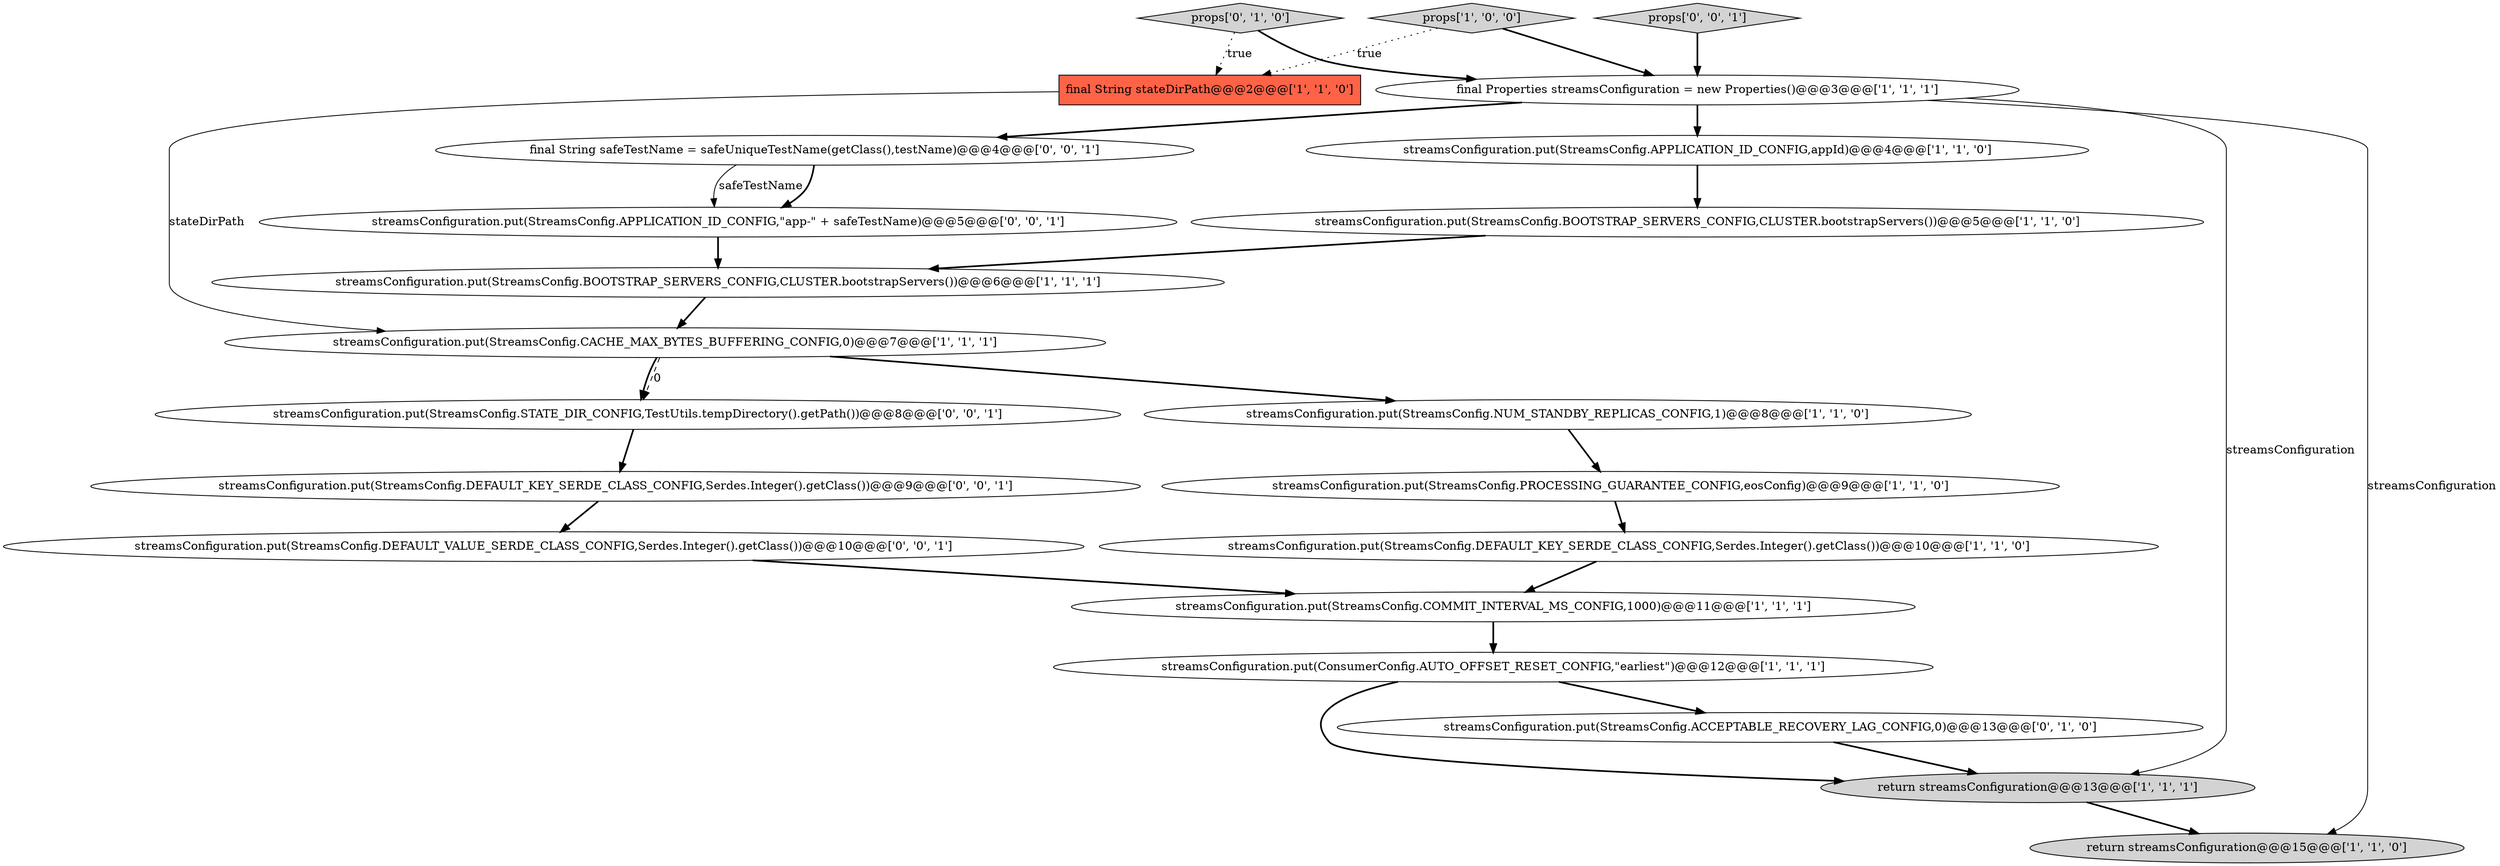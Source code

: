 digraph {
17 [style = filled, label = "streamsConfiguration.put(StreamsConfig.DEFAULT_VALUE_SERDE_CLASS_CONFIG,Serdes.Integer().getClass())@@@10@@@['0', '0', '1']", fillcolor = white, shape = ellipse image = "AAA0AAABBB3BBB"];
13 [style = filled, label = "props['1', '0', '0']", fillcolor = lightgray, shape = diamond image = "AAA0AAABBB1BBB"];
5 [style = filled, label = "streamsConfiguration.put(ConsumerConfig.AUTO_OFFSET_RESET_CONFIG,\"earliest\")@@@12@@@['1', '1', '1']", fillcolor = white, shape = ellipse image = "AAA0AAABBB1BBB"];
6 [style = filled, label = "streamsConfiguration.put(StreamsConfig.NUM_STANDBY_REPLICAS_CONFIG,1)@@@8@@@['1', '1', '0']", fillcolor = white, shape = ellipse image = "AAA0AAABBB1BBB"];
3 [style = filled, label = "streamsConfiguration.put(StreamsConfig.CACHE_MAX_BYTES_BUFFERING_CONFIG,0)@@@7@@@['1', '1', '1']", fillcolor = white, shape = ellipse image = "AAA0AAABBB1BBB"];
4 [style = filled, label = "streamsConfiguration.put(StreamsConfig.BOOTSTRAP_SERVERS_CONFIG,CLUSTER.bootstrapServers())@@@6@@@['1', '1', '1']", fillcolor = white, shape = ellipse image = "AAA0AAABBB1BBB"];
0 [style = filled, label = "streamsConfiguration.put(StreamsConfig.PROCESSING_GUARANTEE_CONFIG,eosConfig)@@@9@@@['1', '1', '0']", fillcolor = white, shape = ellipse image = "AAA0AAABBB1BBB"];
7 [style = filled, label = "return streamsConfiguration@@@15@@@['1', '1', '0']", fillcolor = lightgray, shape = ellipse image = "AAA0AAABBB1BBB"];
2 [style = filled, label = "final String stateDirPath@@@2@@@['1', '1', '0']", fillcolor = tomato, shape = box image = "AAA0AAABBB1BBB"];
10 [style = filled, label = "streamsConfiguration.put(StreamsConfig.DEFAULT_KEY_SERDE_CLASS_CONFIG,Serdes.Integer().getClass())@@@10@@@['1', '1', '0']", fillcolor = white, shape = ellipse image = "AAA0AAABBB1BBB"];
18 [style = filled, label = "props['0', '0', '1']", fillcolor = lightgray, shape = diamond image = "AAA0AAABBB3BBB"];
8 [style = filled, label = "streamsConfiguration.put(StreamsConfig.BOOTSTRAP_SERVERS_CONFIG,CLUSTER.bootstrapServers())@@@5@@@['1', '1', '0']", fillcolor = white, shape = ellipse image = "AAA0AAABBB1BBB"];
1 [style = filled, label = "return streamsConfiguration@@@13@@@['1', '1', '1']", fillcolor = lightgray, shape = ellipse image = "AAA0AAABBB1BBB"];
20 [style = filled, label = "streamsConfiguration.put(StreamsConfig.STATE_DIR_CONFIG,TestUtils.tempDirectory().getPath())@@@8@@@['0', '0', '1']", fillcolor = white, shape = ellipse image = "AAA0AAABBB3BBB"];
12 [style = filled, label = "streamsConfiguration.put(StreamsConfig.APPLICATION_ID_CONFIG,appId)@@@4@@@['1', '1', '0']", fillcolor = white, shape = ellipse image = "AAA0AAABBB1BBB"];
19 [style = filled, label = "final String safeTestName = safeUniqueTestName(getClass(),testName)@@@4@@@['0', '0', '1']", fillcolor = white, shape = ellipse image = "AAA0AAABBB3BBB"];
9 [style = filled, label = "streamsConfiguration.put(StreamsConfig.COMMIT_INTERVAL_MS_CONFIG,1000)@@@11@@@['1', '1', '1']", fillcolor = white, shape = ellipse image = "AAA0AAABBB1BBB"];
15 [style = filled, label = "props['0', '1', '0']", fillcolor = lightgray, shape = diamond image = "AAA0AAABBB2BBB"];
14 [style = filled, label = "streamsConfiguration.put(StreamsConfig.ACCEPTABLE_RECOVERY_LAG_CONFIG,0)@@@13@@@['0', '1', '0']", fillcolor = white, shape = ellipse image = "AAA1AAABBB2BBB"];
11 [style = filled, label = "final Properties streamsConfiguration = new Properties()@@@3@@@['1', '1', '1']", fillcolor = white, shape = ellipse image = "AAA0AAABBB1BBB"];
21 [style = filled, label = "streamsConfiguration.put(StreamsConfig.APPLICATION_ID_CONFIG,\"app-\" + safeTestName)@@@5@@@['0', '0', '1']", fillcolor = white, shape = ellipse image = "AAA0AAABBB3BBB"];
16 [style = filled, label = "streamsConfiguration.put(StreamsConfig.DEFAULT_KEY_SERDE_CLASS_CONFIG,Serdes.Integer().getClass())@@@9@@@['0', '0', '1']", fillcolor = white, shape = ellipse image = "AAA0AAABBB3BBB"];
5->14 [style = bold, label=""];
3->20 [style = dashed, label="0"];
11->12 [style = bold, label=""];
8->4 [style = bold, label=""];
20->16 [style = bold, label=""];
10->9 [style = bold, label=""];
5->1 [style = bold, label=""];
6->0 [style = bold, label=""];
3->20 [style = bold, label=""];
3->6 [style = bold, label=""];
14->1 [style = bold, label=""];
19->21 [style = solid, label="safeTestName"];
0->10 [style = bold, label=""];
19->21 [style = bold, label=""];
13->11 [style = bold, label=""];
13->2 [style = dotted, label="true"];
15->11 [style = bold, label=""];
15->2 [style = dotted, label="true"];
11->19 [style = bold, label=""];
17->9 [style = bold, label=""];
11->7 [style = solid, label="streamsConfiguration"];
16->17 [style = bold, label=""];
1->7 [style = bold, label=""];
2->3 [style = solid, label="stateDirPath"];
21->4 [style = bold, label=""];
12->8 [style = bold, label=""];
4->3 [style = bold, label=""];
11->1 [style = solid, label="streamsConfiguration"];
9->5 [style = bold, label=""];
18->11 [style = bold, label=""];
}
